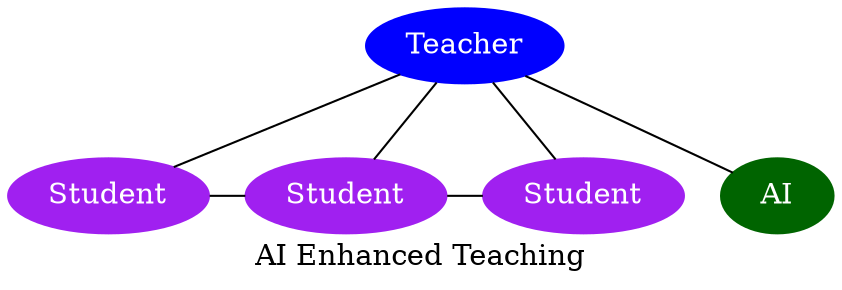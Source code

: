 graph G {
  node [style = filled; color = purple; fontcolor = white;];
  layout = dot;
  label = "AI Enhanced Teaching";
  
  
  t1 [label = "Teacher";color = blue;];
  s1 [label = "Student";];
  s2 [label = "Student";];
  s3 [label = "Student";];
  a1 [label = "AI";color = darkgreen;];
  
  t1 -- a1;
  
  
  t1 -- s1;
  t1 -- s2;
  t1 -- s3;
  
  
  s1 -- s2 [constraint = false;];
  s2 -- s3 [constraint = false;];
}